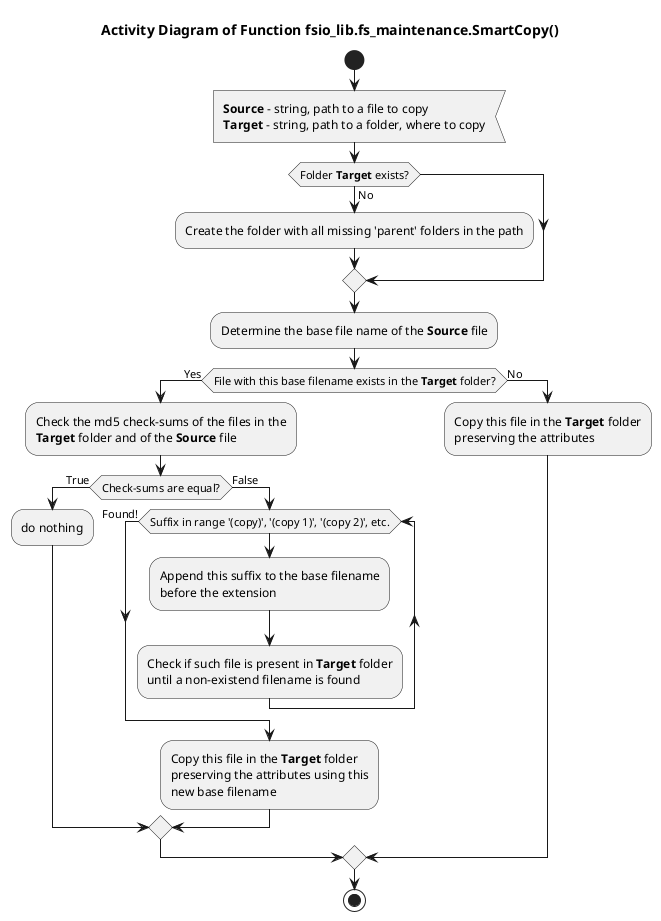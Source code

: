 @startuml fs_maintenance_smart_copy

title Activity Diagram of Function fsio_lib.fs_maintenance.SmartCopy()

start

:<b>Source</b> - string, path to a file to copy
<b>Target</b> - string, path to a folder, where to copy<

if (Folder <b>Target</b> exists?) then (No)
    :Create the folder with all missing 'parent' folders in the path;
endif

:Determine the base file name of the <b>Source</b> file;

if (File with this base filename exists in the <b>Target</b> folder?) then (Yes)
    :Check the md5 check-sums of the files in the\n<b>Target</b> folder and of the <b>Source</b> file;

    if (Check-sums are equal?) then (True)
        :do nothing;
    else (False)
        while (Suffix in range '(copy)', '(copy 1)', '(copy 2)', etc.)
            :Append this suffix to the base filename\nbefore the extension;

            :Check if such file is present in <b>Target</b> folder\nuntil a non-existend filename is found;
        end while (Found!)

        :Copy this file in the <b>Target</b> folder\npreserving the attributes using this\nnew base filename;
    endif
else (No)
    :Copy this file in the <b>Target</b> folder\npreserving the attributes;
endif

stop

@enduml